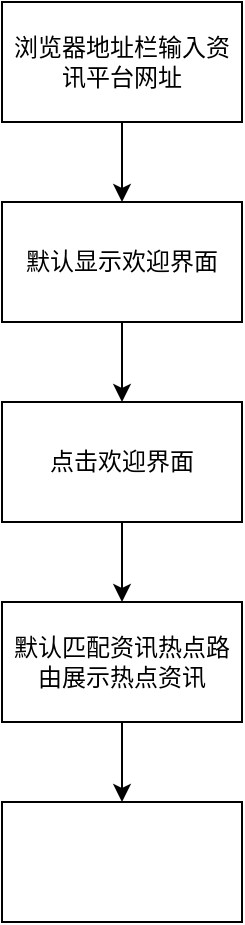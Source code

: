 <mxfile version="17.4.6" type="github">
  <diagram id="C5RBs43oDa-KdzZeNtuy" name="Page-1">
    <mxGraphModel dx="758" dy="820" grid="1" gridSize="10" guides="1" tooltips="1" connect="1" arrows="1" fold="1" page="1" pageScale="1" pageWidth="827" pageHeight="1169" math="0" shadow="0">
      <root>
        <mxCell id="WIyWlLk6GJQsqaUBKTNV-0" />
        <mxCell id="WIyWlLk6GJQsqaUBKTNV-1" parent="WIyWlLk6GJQsqaUBKTNV-0" />
        <mxCell id="xcqzTfP9xAxIc77Ak9Rc-2" style="edgeStyle=orthogonalEdgeStyle;rounded=0;orthogonalLoop=1;jettySize=auto;html=1;entryX=0.5;entryY=0;entryDx=0;entryDy=0;" edge="1" parent="WIyWlLk6GJQsqaUBKTNV-1" source="xcqzTfP9xAxIc77Ak9Rc-0" target="xcqzTfP9xAxIc77Ak9Rc-1">
          <mxGeometry relative="1" as="geometry" />
        </mxCell>
        <mxCell id="xcqzTfP9xAxIc77Ak9Rc-0" value="浏览器地址栏输入资讯平台网址" style="rounded=0;whiteSpace=wrap;html=1;" vertex="1" parent="WIyWlLk6GJQsqaUBKTNV-1">
          <mxGeometry x="280" y="160" width="120" height="60" as="geometry" />
        </mxCell>
        <mxCell id="xcqzTfP9xAxIc77Ak9Rc-4" style="edgeStyle=orthogonalEdgeStyle;rounded=0;orthogonalLoop=1;jettySize=auto;html=1;entryX=0.5;entryY=0;entryDx=0;entryDy=0;" edge="1" parent="WIyWlLk6GJQsqaUBKTNV-1" source="xcqzTfP9xAxIc77Ak9Rc-1" target="xcqzTfP9xAxIc77Ak9Rc-3">
          <mxGeometry relative="1" as="geometry" />
        </mxCell>
        <mxCell id="xcqzTfP9xAxIc77Ak9Rc-1" value="默认显示欢迎界面" style="rounded=0;whiteSpace=wrap;html=1;" vertex="1" parent="WIyWlLk6GJQsqaUBKTNV-1">
          <mxGeometry x="280" y="260" width="120" height="60" as="geometry" />
        </mxCell>
        <mxCell id="xcqzTfP9xAxIc77Ak9Rc-6" style="edgeStyle=orthogonalEdgeStyle;rounded=0;orthogonalLoop=1;jettySize=auto;html=1;entryX=0.5;entryY=0;entryDx=0;entryDy=0;" edge="1" parent="WIyWlLk6GJQsqaUBKTNV-1" source="xcqzTfP9xAxIc77Ak9Rc-3" target="xcqzTfP9xAxIc77Ak9Rc-5">
          <mxGeometry relative="1" as="geometry" />
        </mxCell>
        <mxCell id="xcqzTfP9xAxIc77Ak9Rc-3" value="点击欢迎界面" style="rounded=0;whiteSpace=wrap;html=1;" vertex="1" parent="WIyWlLk6GJQsqaUBKTNV-1">
          <mxGeometry x="280" y="360" width="120" height="60" as="geometry" />
        </mxCell>
        <mxCell id="xcqzTfP9xAxIc77Ak9Rc-9" style="edgeStyle=orthogonalEdgeStyle;rounded=0;orthogonalLoop=1;jettySize=auto;html=1;entryX=0.5;entryY=0;entryDx=0;entryDy=0;" edge="1" parent="WIyWlLk6GJQsqaUBKTNV-1" source="xcqzTfP9xAxIc77Ak9Rc-5" target="xcqzTfP9xAxIc77Ak9Rc-8">
          <mxGeometry relative="1" as="geometry" />
        </mxCell>
        <mxCell id="xcqzTfP9xAxIc77Ak9Rc-5" value="默认匹配资讯热点路由展示热点资讯" style="rounded=0;whiteSpace=wrap;html=1;" vertex="1" parent="WIyWlLk6GJQsqaUBKTNV-1">
          <mxGeometry x="280" y="460" width="120" height="60" as="geometry" />
        </mxCell>
        <mxCell id="xcqzTfP9xAxIc77Ak9Rc-8" value="" style="rounded=0;whiteSpace=wrap;html=1;" vertex="1" parent="WIyWlLk6GJQsqaUBKTNV-1">
          <mxGeometry x="280" y="560" width="120" height="60" as="geometry" />
        </mxCell>
      </root>
    </mxGraphModel>
  </diagram>
</mxfile>

